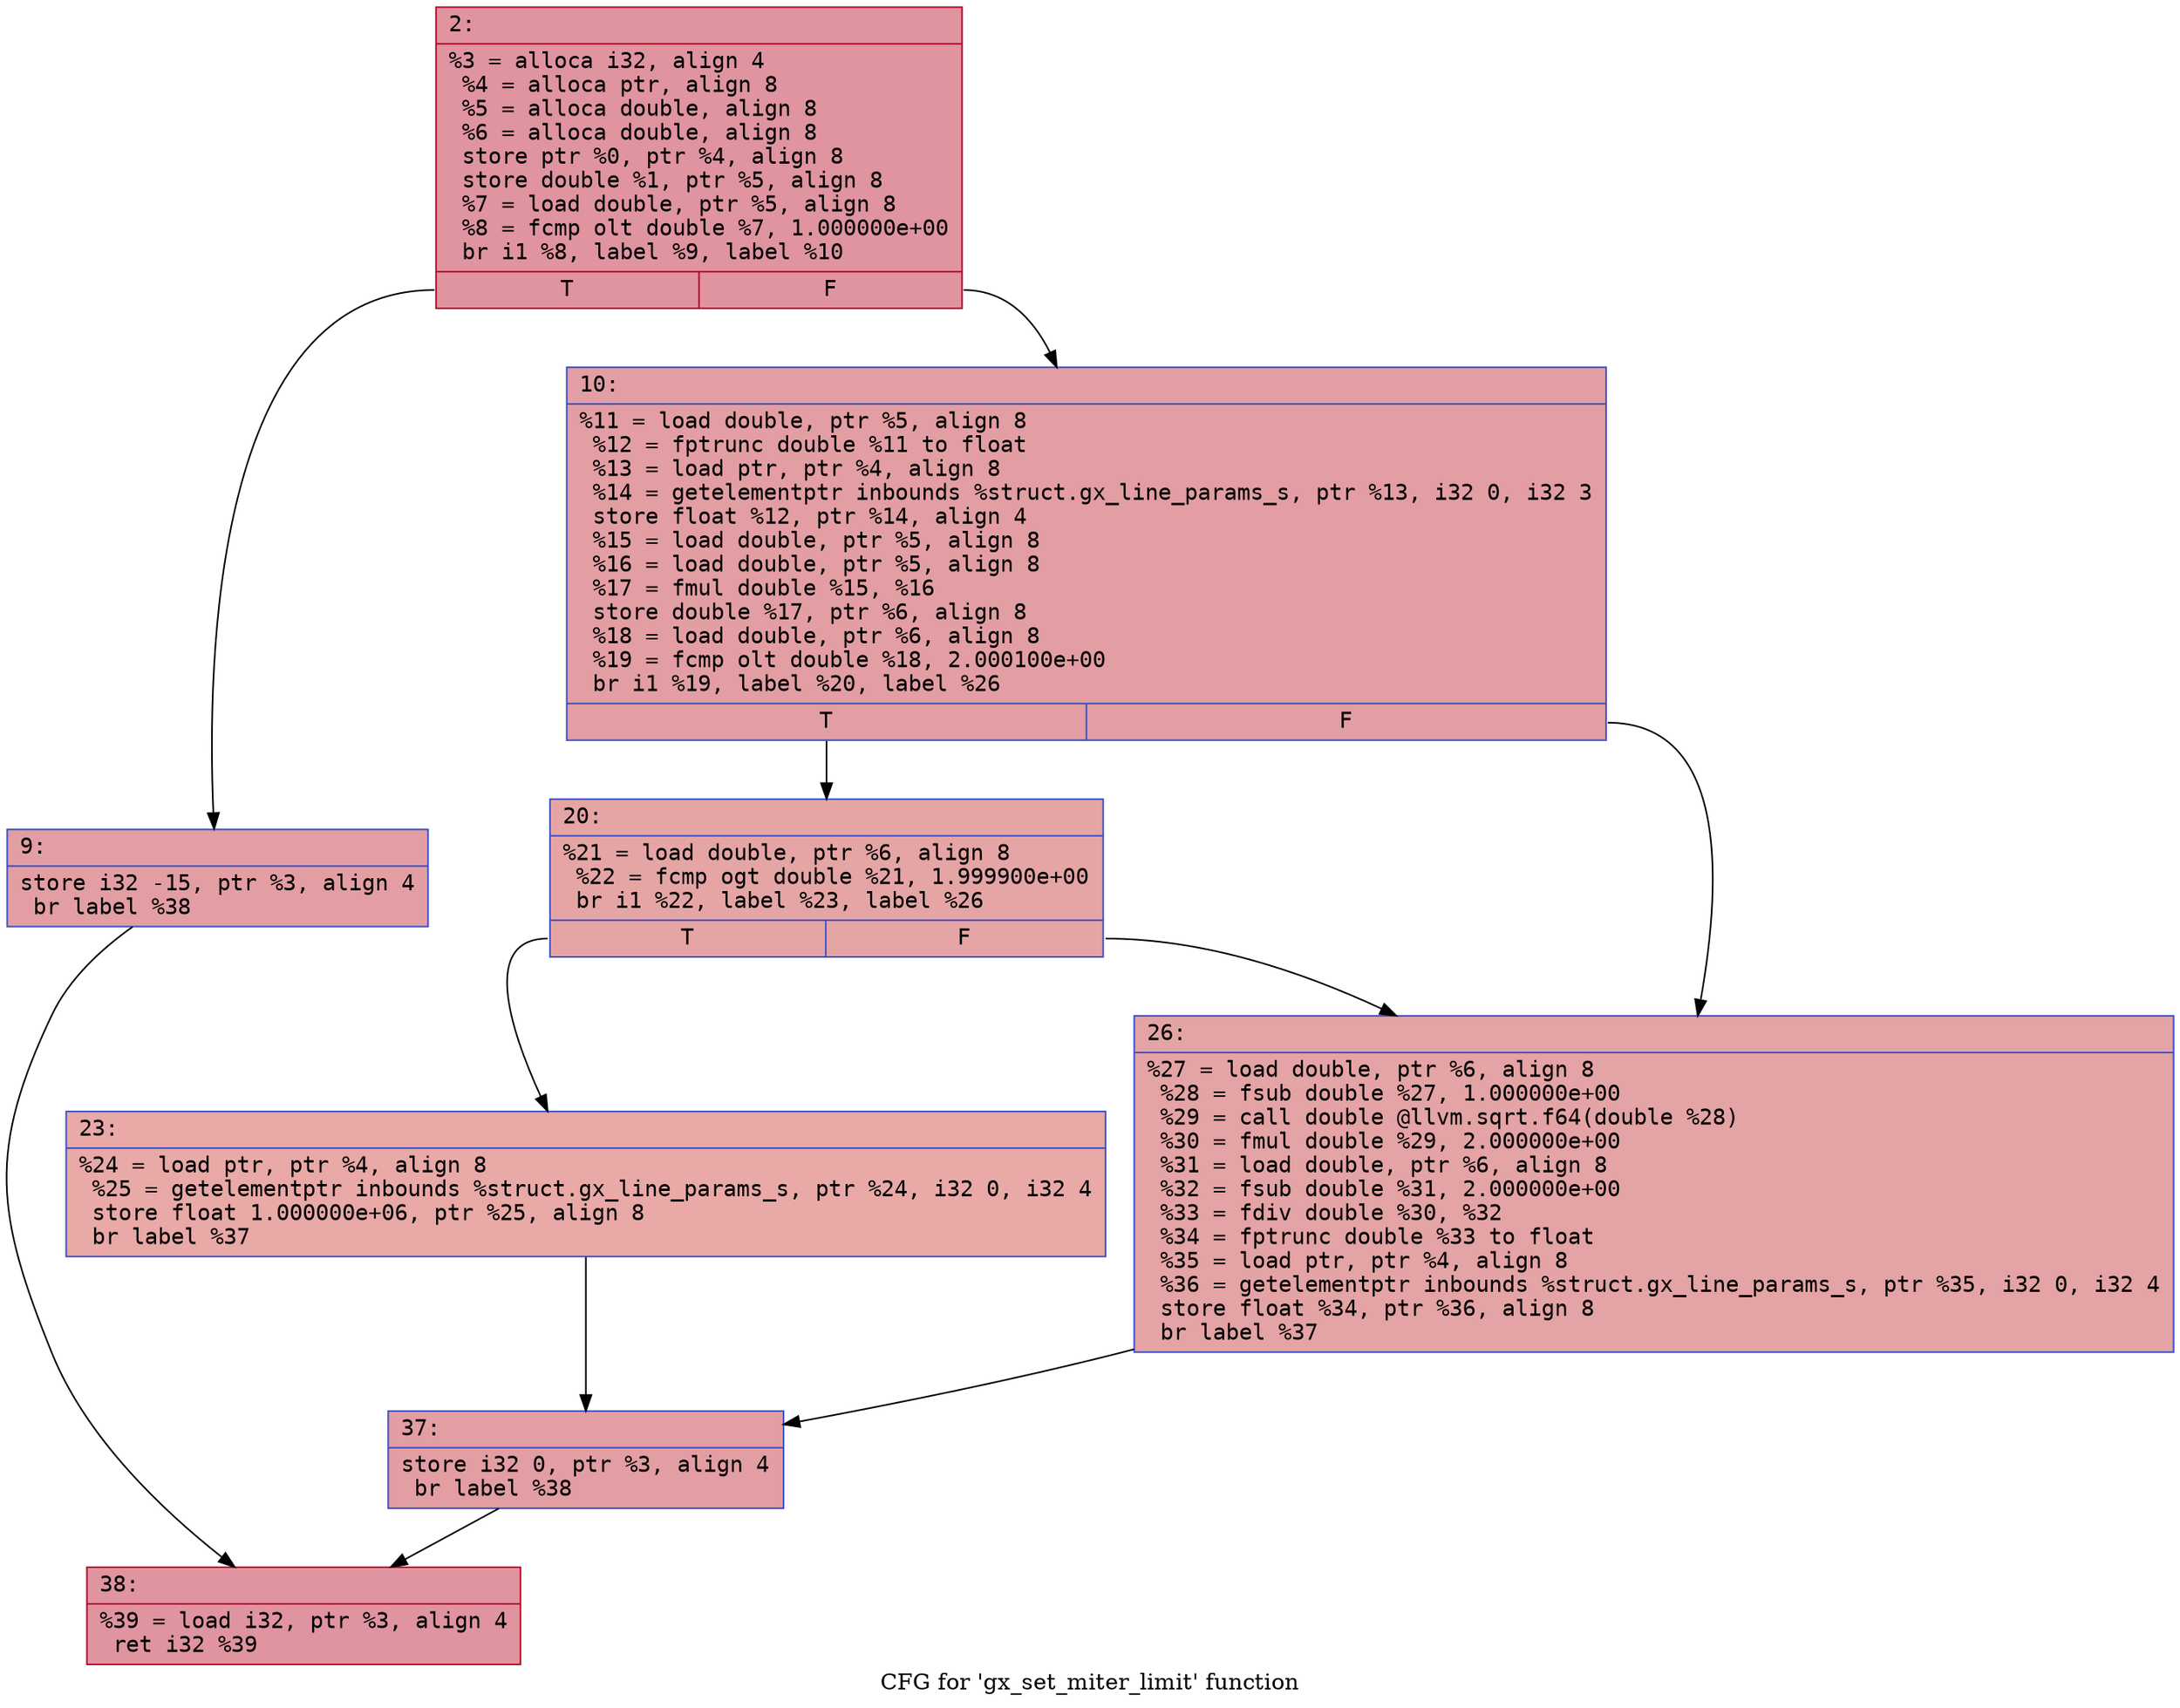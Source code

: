 digraph "CFG for 'gx_set_miter_limit' function" {
	label="CFG for 'gx_set_miter_limit' function";

	Node0x600003b1a580 [shape=record,color="#b70d28ff", style=filled, fillcolor="#b70d2870" fontname="Courier",label="{2:\l|  %3 = alloca i32, align 4\l  %4 = alloca ptr, align 8\l  %5 = alloca double, align 8\l  %6 = alloca double, align 8\l  store ptr %0, ptr %4, align 8\l  store double %1, ptr %5, align 8\l  %7 = load double, ptr %5, align 8\l  %8 = fcmp olt double %7, 1.000000e+00\l  br i1 %8, label %9, label %10\l|{<s0>T|<s1>F}}"];
	Node0x600003b1a580:s0 -> Node0x600003b1a5d0[tooltip="2 -> 9\nProbability 50.00%" ];
	Node0x600003b1a580:s1 -> Node0x600003b1a620[tooltip="2 -> 10\nProbability 50.00%" ];
	Node0x600003b1a5d0 [shape=record,color="#3d50c3ff", style=filled, fillcolor="#be242e70" fontname="Courier",label="{9:\l|  store i32 -15, ptr %3, align 4\l  br label %38\l}"];
	Node0x600003b1a5d0 -> Node0x600003b1a7b0[tooltip="9 -> 38\nProbability 100.00%" ];
	Node0x600003b1a620 [shape=record,color="#3d50c3ff", style=filled, fillcolor="#be242e70" fontname="Courier",label="{10:\l|  %11 = load double, ptr %5, align 8\l  %12 = fptrunc double %11 to float\l  %13 = load ptr, ptr %4, align 8\l  %14 = getelementptr inbounds %struct.gx_line_params_s, ptr %13, i32 0, i32 3\l  store float %12, ptr %14, align 4\l  %15 = load double, ptr %5, align 8\l  %16 = load double, ptr %5, align 8\l  %17 = fmul double %15, %16\l  store double %17, ptr %6, align 8\l  %18 = load double, ptr %6, align 8\l  %19 = fcmp olt double %18, 2.000100e+00\l  br i1 %19, label %20, label %26\l|{<s0>T|<s1>F}}"];
	Node0x600003b1a620:s0 -> Node0x600003b1a670[tooltip="10 -> 20\nProbability 50.00%" ];
	Node0x600003b1a620:s1 -> Node0x600003b1a710[tooltip="10 -> 26\nProbability 50.00%" ];
	Node0x600003b1a670 [shape=record,color="#3d50c3ff", style=filled, fillcolor="#c5333470" fontname="Courier",label="{20:\l|  %21 = load double, ptr %6, align 8\l  %22 = fcmp ogt double %21, 1.999900e+00\l  br i1 %22, label %23, label %26\l|{<s0>T|<s1>F}}"];
	Node0x600003b1a670:s0 -> Node0x600003b1a6c0[tooltip="20 -> 23\nProbability 50.00%" ];
	Node0x600003b1a670:s1 -> Node0x600003b1a710[tooltip="20 -> 26\nProbability 50.00%" ];
	Node0x600003b1a6c0 [shape=record,color="#3d50c3ff", style=filled, fillcolor="#ca3b3770" fontname="Courier",label="{23:\l|  %24 = load ptr, ptr %4, align 8\l  %25 = getelementptr inbounds %struct.gx_line_params_s, ptr %24, i32 0, i32 4\l  store float 1.000000e+06, ptr %25, align 8\l  br label %37\l}"];
	Node0x600003b1a6c0 -> Node0x600003b1a760[tooltip="23 -> 37\nProbability 100.00%" ];
	Node0x600003b1a710 [shape=record,color="#3d50c3ff", style=filled, fillcolor="#c32e3170" fontname="Courier",label="{26:\l|  %27 = load double, ptr %6, align 8\l  %28 = fsub double %27, 1.000000e+00\l  %29 = call double @llvm.sqrt.f64(double %28)\l  %30 = fmul double %29, 2.000000e+00\l  %31 = load double, ptr %6, align 8\l  %32 = fsub double %31, 2.000000e+00\l  %33 = fdiv double %30, %32\l  %34 = fptrunc double %33 to float\l  %35 = load ptr, ptr %4, align 8\l  %36 = getelementptr inbounds %struct.gx_line_params_s, ptr %35, i32 0, i32 4\l  store float %34, ptr %36, align 8\l  br label %37\l}"];
	Node0x600003b1a710 -> Node0x600003b1a760[tooltip="26 -> 37\nProbability 100.00%" ];
	Node0x600003b1a760 [shape=record,color="#3d50c3ff", style=filled, fillcolor="#be242e70" fontname="Courier",label="{37:\l|  store i32 0, ptr %3, align 4\l  br label %38\l}"];
	Node0x600003b1a760 -> Node0x600003b1a7b0[tooltip="37 -> 38\nProbability 100.00%" ];
	Node0x600003b1a7b0 [shape=record,color="#b70d28ff", style=filled, fillcolor="#b70d2870" fontname="Courier",label="{38:\l|  %39 = load i32, ptr %3, align 4\l  ret i32 %39\l}"];
}
